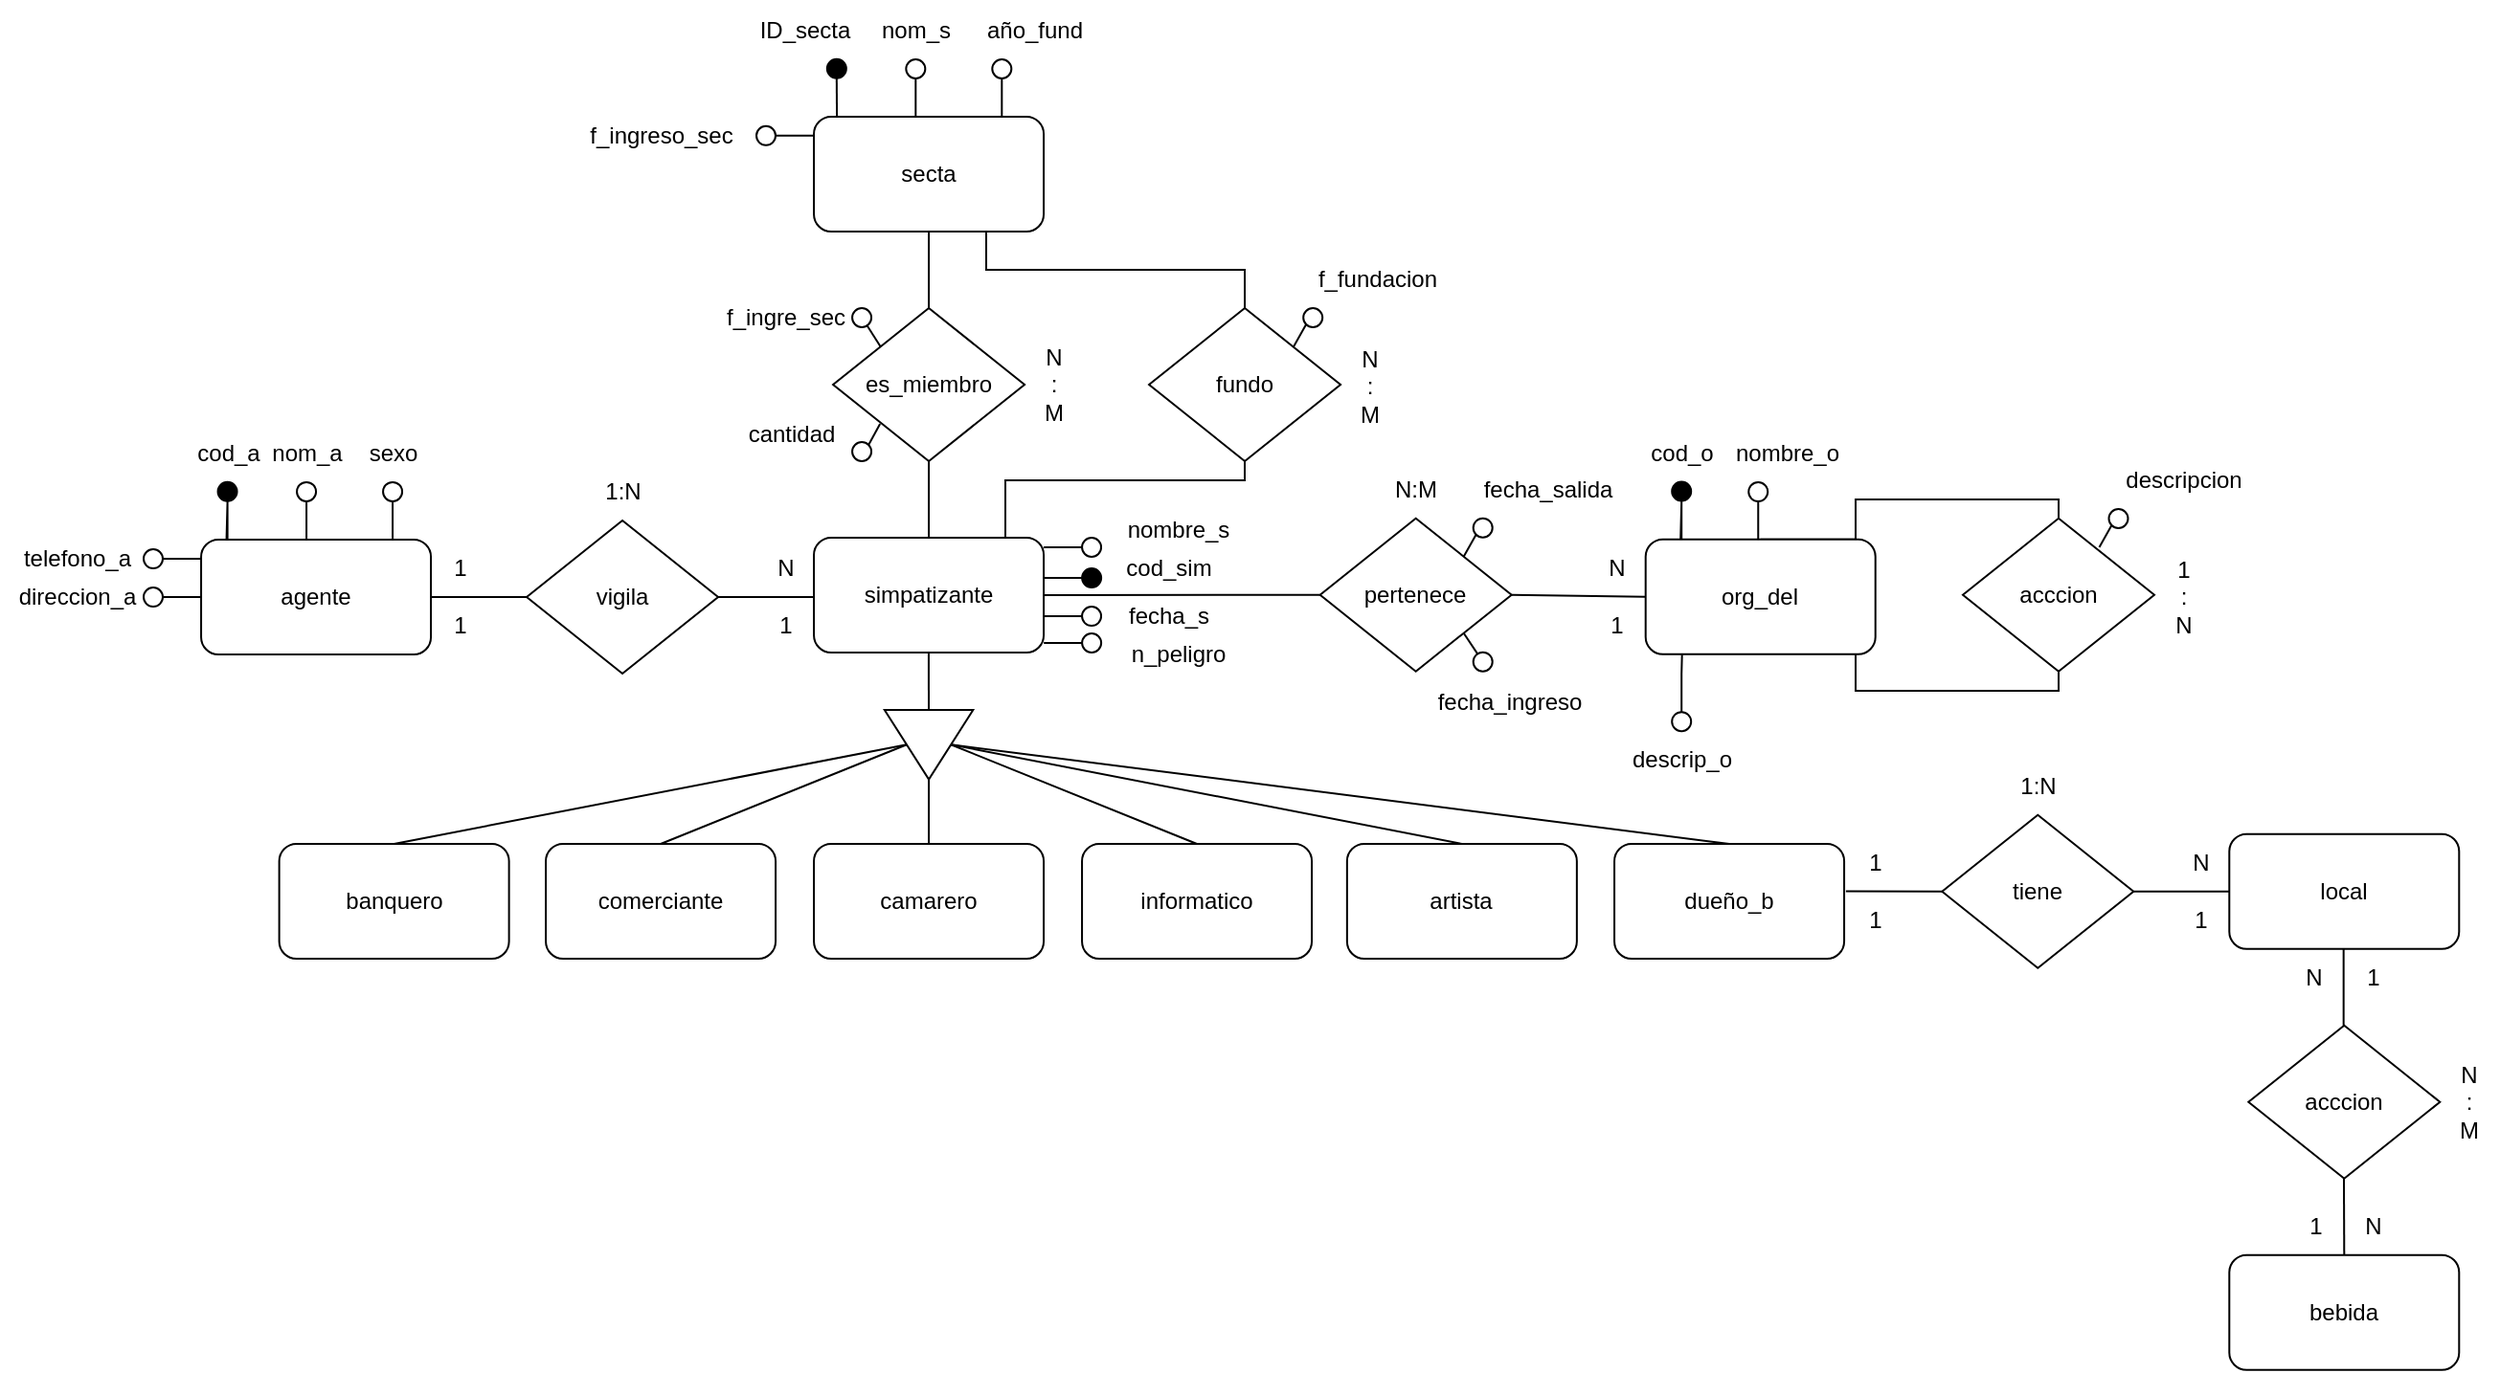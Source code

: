 <mxfile version="21.8.0" type="github">
  <diagram name="Página-1" id="B5NJaonIXELUmMKWr7Mn">
    <mxGraphModel dx="536" dy="881" grid="1" gridSize="10" guides="1" tooltips="1" connect="1" arrows="1" fold="1" page="1" pageScale="1" pageWidth="827" pageHeight="1169" math="0" shadow="0">
      <root>
        <mxCell id="0" />
        <mxCell id="1" parent="0" />
        <mxCell id="d93nLEjzlvYThUMzYJFW-2" style="edgeStyle=orthogonalEdgeStyle;rounded=0;orthogonalLoop=1;jettySize=auto;html=1;entryX=0.5;entryY=0;entryDx=0;entryDy=0;endArrow=none;endFill=0;" edge="1" parent="1" source="d93nLEjzlvYThUMzYJFW-3" target="d93nLEjzlvYThUMzYJFW-6">
          <mxGeometry relative="1" as="geometry" />
        </mxCell>
        <mxCell id="d93nLEjzlvYThUMzYJFW-3" value="es_miembro" style="rhombus;whiteSpace=wrap;html=1;" vertex="1" parent="1">
          <mxGeometry x="1310.03" y="200.0" width="100" height="80" as="geometry" />
        </mxCell>
        <mxCell id="d93nLEjzlvYThUMzYJFW-4" style="edgeStyle=orthogonalEdgeStyle;rounded=0;orthogonalLoop=1;jettySize=auto;html=1;entryX=0.5;entryY=0;entryDx=0;entryDy=0;endArrow=none;endFill=0;" edge="1" parent="1" source="d93nLEjzlvYThUMzYJFW-5" target="d93nLEjzlvYThUMzYJFW-3">
          <mxGeometry relative="1" as="geometry" />
        </mxCell>
        <mxCell id="d93nLEjzlvYThUMzYJFW-5" value="secta" style="rounded=1;whiteSpace=wrap;html=1;" vertex="1" parent="1">
          <mxGeometry x="1300.03" y="100.0" width="120" height="60" as="geometry" />
        </mxCell>
        <mxCell id="d93nLEjzlvYThUMzYJFW-6" value="simpatizante" style="rounded=1;whiteSpace=wrap;html=1;" vertex="1" parent="1">
          <mxGeometry x="1300.03" y="320.0" width="120" height="60" as="geometry" />
        </mxCell>
        <mxCell id="d93nLEjzlvYThUMzYJFW-7" value="&lt;div&gt;N&lt;/div&gt;&lt;div&gt;:&lt;/div&gt;&lt;div&gt;M&lt;br&gt;&lt;/div&gt;" style="text;html=1;align=center;verticalAlign=middle;resizable=0;points=[];autosize=1;strokeColor=none;fillColor=none;" vertex="1" parent="1">
          <mxGeometry x="1410.03" y="210.0" width="30" height="60" as="geometry" />
        </mxCell>
        <mxCell id="d93nLEjzlvYThUMzYJFW-12" style="rounded=0;orthogonalLoop=1;jettySize=auto;html=1;endArrow=none;endFill=0;entryX=0.1;entryY=0.001;entryDx=0;entryDy=0;entryPerimeter=0;" edge="1" parent="1" source="d93nLEjzlvYThUMzYJFW-13" target="d93nLEjzlvYThUMzYJFW-5">
          <mxGeometry relative="1" as="geometry">
            <mxPoint x="1312" y="102" as="targetPoint" />
          </mxGeometry>
        </mxCell>
        <mxCell id="d93nLEjzlvYThUMzYJFW-13" value="" style="ellipse;whiteSpace=wrap;html=1;aspect=fixed;fillColor=#000;" vertex="1" parent="1">
          <mxGeometry x="1306.91" y="69.92" width="10" height="10" as="geometry" />
        </mxCell>
        <mxCell id="d93nLEjzlvYThUMzYJFW-14" value="ID_secta" style="text;html=1;align=center;verticalAlign=middle;resizable=0;points=[];autosize=1;strokeColor=none;fillColor=none;" vertex="1" parent="1">
          <mxGeometry x="1260.03" y="39.92" width="70" height="30" as="geometry" />
        </mxCell>
        <mxCell id="d93nLEjzlvYThUMzYJFW-15" style="edgeStyle=orthogonalEdgeStyle;rounded=0;orthogonalLoop=1;jettySize=auto;html=1;exitX=0.5;exitY=1;exitDx=0;exitDy=0;entryX=0.5;entryY=0;entryDx=0;entryDy=0;endArrow=none;endFill=0;" edge="1" parent="1" source="d93nLEjzlvYThUMzYJFW-16">
          <mxGeometry relative="1" as="geometry">
            <mxPoint x="1353.16" y="100.0" as="targetPoint" />
          </mxGeometry>
        </mxCell>
        <mxCell id="d93nLEjzlvYThUMzYJFW-16" value="" style="ellipse;whiteSpace=wrap;html=1;aspect=fixed;" vertex="1" parent="1">
          <mxGeometry x="1348.16" y="70.0" width="10" height="10" as="geometry" />
        </mxCell>
        <mxCell id="d93nLEjzlvYThUMzYJFW-17" value="nom_s" style="text;html=1;align=center;verticalAlign=middle;resizable=0;points=[];autosize=1;strokeColor=none;fillColor=none;" vertex="1" parent="1">
          <mxGeometry x="1323.16" y="40.0" width="60" height="30" as="geometry" />
        </mxCell>
        <mxCell id="d93nLEjzlvYThUMzYJFW-18" style="edgeStyle=orthogonalEdgeStyle;rounded=0;orthogonalLoop=1;jettySize=auto;html=1;exitX=0.5;exitY=1;exitDx=0;exitDy=0;entryX=0.874;entryY=0;entryDx=0;entryDy=0;entryPerimeter=0;endArrow=none;endFill=0;" edge="1" parent="1" source="d93nLEjzlvYThUMzYJFW-19">
          <mxGeometry relative="1" as="geometry">
            <mxPoint x="1398.16" y="100.0" as="targetPoint" />
          </mxGeometry>
        </mxCell>
        <mxCell id="d93nLEjzlvYThUMzYJFW-19" value="" style="ellipse;whiteSpace=wrap;html=1;aspect=fixed;" vertex="1" parent="1">
          <mxGeometry x="1393.16" y="70.0" width="10" height="10" as="geometry" />
        </mxCell>
        <mxCell id="d93nLEjzlvYThUMzYJFW-20" value="año_fund" style="text;html=1;align=center;verticalAlign=middle;resizable=0;points=[];autosize=1;strokeColor=none;fillColor=none;" vertex="1" parent="1">
          <mxGeometry x="1380.06" y="40.0" width="70" height="30" as="geometry" />
        </mxCell>
        <mxCell id="d93nLEjzlvYThUMzYJFW-48" value="" style="ellipse;whiteSpace=wrap;html=1;aspect=fixed;" vertex="1" parent="1">
          <mxGeometry x="1270" y="104.92" width="10" height="10" as="geometry" />
        </mxCell>
        <mxCell id="d93nLEjzlvYThUMzYJFW-53" value="f_ingreso_sec" style="text;html=1;align=center;verticalAlign=middle;resizable=0;points=[];autosize=1;strokeColor=none;fillColor=none;" vertex="1" parent="1">
          <mxGeometry x="1170" y="94.92" width="100" height="30" as="geometry" />
        </mxCell>
        <mxCell id="d93nLEjzlvYThUMzYJFW-56" style="edgeStyle=orthogonalEdgeStyle;rounded=0;orthogonalLoop=1;jettySize=auto;html=1;exitX=0;exitY=0.5;exitDx=0;exitDy=0;entryX=1;entryY=0.085;entryDx=0;entryDy=0;entryPerimeter=0;endArrow=none;endFill=0;" edge="1" parent="1">
          <mxGeometry relative="1" as="geometry">
            <mxPoint x="1300" y="109.92" as="sourcePoint" />
            <mxPoint x="1280" y="109.92" as="targetPoint" />
          </mxGeometry>
        </mxCell>
        <mxCell id="d93nLEjzlvYThUMzYJFW-66" style="edgeStyle=orthogonalEdgeStyle;rounded=0;orthogonalLoop=1;jettySize=auto;html=1;exitX=0;exitY=0.5;exitDx=0;exitDy=0;entryX=1;entryY=0.085;entryDx=0;entryDy=0;entryPerimeter=0;endArrow=none;endFill=0;" edge="1" parent="1" source="d93nLEjzlvYThUMzYJFW-67">
          <mxGeometry relative="1" as="geometry">
            <mxPoint x="1420.06" y="341.02" as="targetPoint" />
          </mxGeometry>
        </mxCell>
        <mxCell id="d93nLEjzlvYThUMzYJFW-67" value="" style="ellipse;whiteSpace=wrap;html=1;aspect=fixed;fillColor=#000000;" vertex="1" parent="1">
          <mxGeometry x="1440.06" y="336.02" width="10" height="10" as="geometry" />
        </mxCell>
        <mxCell id="d93nLEjzlvYThUMzYJFW-68" value="cod_sim" style="text;html=1;align=center;verticalAlign=middle;resizable=0;points=[];autosize=1;strokeColor=none;fillColor=none;" vertex="1" parent="1">
          <mxGeometry x="1450.03" y="321.02" width="70" height="30" as="geometry" />
        </mxCell>
        <mxCell id="d93nLEjzlvYThUMzYJFW-69" style="edgeStyle=orthogonalEdgeStyle;rounded=0;orthogonalLoop=1;jettySize=auto;html=1;entryX=1.003;entryY=0.421;entryDx=0;entryDy=0;entryPerimeter=0;endArrow=none;endFill=0;" edge="1" parent="1" source="d93nLEjzlvYThUMzYJFW-70">
          <mxGeometry relative="1" as="geometry">
            <mxPoint x="1420.03" y="361.02" as="targetPoint" />
          </mxGeometry>
        </mxCell>
        <mxCell id="d93nLEjzlvYThUMzYJFW-70" value="" style="ellipse;whiteSpace=wrap;html=1;aspect=fixed;" vertex="1" parent="1">
          <mxGeometry x="1440.03" y="356.02" width="10" height="10" as="geometry" />
        </mxCell>
        <mxCell id="d93nLEjzlvYThUMzYJFW-71" style="edgeStyle=orthogonalEdgeStyle;rounded=0;orthogonalLoop=1;jettySize=auto;html=1;entryX=1;entryY=0.75;entryDx=0;entryDy=0;endArrow=none;endFill=0;" edge="1" parent="1" source="d93nLEjzlvYThUMzYJFW-72">
          <mxGeometry relative="1" as="geometry">
            <mxPoint x="1420.06" y="375" as="targetPoint" />
          </mxGeometry>
        </mxCell>
        <mxCell id="d93nLEjzlvYThUMzYJFW-72" value="" style="ellipse;whiteSpace=wrap;html=1;aspect=fixed;" vertex="1" parent="1">
          <mxGeometry x="1440.06" y="370" width="10" height="10" as="geometry" />
        </mxCell>
        <mxCell id="d93nLEjzlvYThUMzYJFW-73" value="fecha_s" style="text;html=1;align=center;verticalAlign=middle;resizable=0;points=[];autosize=1;strokeColor=none;fillColor=none;" vertex="1" parent="1">
          <mxGeometry x="1450.03" y="346.02" width="70" height="30" as="geometry" />
        </mxCell>
        <mxCell id="d93nLEjzlvYThUMzYJFW-74" value="n_peligro" style="text;html=1;align=center;verticalAlign=middle;resizable=0;points=[];autosize=1;strokeColor=none;fillColor=none;" vertex="1" parent="1">
          <mxGeometry x="1455.03" y="366.02" width="70" height="30" as="geometry" />
        </mxCell>
        <mxCell id="d93nLEjzlvYThUMzYJFW-75" style="rounded=0;orthogonalLoop=1;jettySize=auto;html=1;exitX=0.5;exitY=1;exitDx=0;exitDy=0;endArrow=none;endFill=0;" edge="1" parent="1" target="d93nLEjzlvYThUMzYJFW-79">
          <mxGeometry relative="1" as="geometry">
            <mxPoint x="1359.96" y="380" as="sourcePoint" />
          </mxGeometry>
        </mxCell>
        <mxCell id="d93nLEjzlvYThUMzYJFW-76" style="rounded=0;orthogonalLoop=1;jettySize=auto;html=1;entryX=0.5;entryY=0;entryDx=0;entryDy=0;exitX=0.5;exitY=0;exitDx=0;exitDy=0;endArrow=none;endFill=0;" edge="1" parent="1" source="d93nLEjzlvYThUMzYJFW-79" target="d93nLEjzlvYThUMzYJFW-81">
          <mxGeometry relative="1" as="geometry" />
        </mxCell>
        <mxCell id="d93nLEjzlvYThUMzYJFW-77" style="rounded=0;orthogonalLoop=1;jettySize=auto;html=1;exitX=0.5;exitY=1;exitDx=0;exitDy=0;entryX=0.5;entryY=0;entryDx=0;entryDy=0;endArrow=none;endFill=0;" edge="1" parent="1" source="d93nLEjzlvYThUMzYJFW-79" target="d93nLEjzlvYThUMzYJFW-80">
          <mxGeometry relative="1" as="geometry" />
        </mxCell>
        <mxCell id="d93nLEjzlvYThUMzYJFW-78" style="edgeStyle=orthogonalEdgeStyle;rounded=0;orthogonalLoop=1;jettySize=auto;html=1;exitX=1;exitY=0.5;exitDx=0;exitDy=0;entryX=0.5;entryY=0;entryDx=0;entryDy=0;endArrow=none;endFill=0;" edge="1" parent="1" source="d93nLEjzlvYThUMzYJFW-79" target="d93nLEjzlvYThUMzYJFW-82">
          <mxGeometry relative="1" as="geometry" />
        </mxCell>
        <mxCell id="d93nLEjzlvYThUMzYJFW-79" value="" style="triangle;whiteSpace=wrap;html=1;rotation=90;" vertex="1" parent="1">
          <mxGeometry x="1341.91" y="405.01" width="36.25" height="46.25" as="geometry" />
        </mxCell>
        <mxCell id="d93nLEjzlvYThUMzYJFW-80" value="comerciante" style="rounded=1;whiteSpace=wrap;html=1;" vertex="1" parent="1">
          <mxGeometry x="1160.03" y="480" width="120" height="60" as="geometry" />
        </mxCell>
        <mxCell id="d93nLEjzlvYThUMzYJFW-81" value="informatico" style="rounded=1;whiteSpace=wrap;html=1;" vertex="1" parent="1">
          <mxGeometry x="1440.03" y="480" width="120" height="60" as="geometry" />
        </mxCell>
        <mxCell id="d93nLEjzlvYThUMzYJFW-82" value="camarero" style="rounded=1;whiteSpace=wrap;html=1;" vertex="1" parent="1">
          <mxGeometry x="1300.03" y="480" width="120" height="60" as="geometry" />
        </mxCell>
        <mxCell id="d93nLEjzlvYThUMzYJFW-83" value="vigila" style="rhombus;whiteSpace=wrap;html=1;" vertex="1" parent="1">
          <mxGeometry x="1150.03" y="311.02" width="100" height="80" as="geometry" />
        </mxCell>
        <mxCell id="d93nLEjzlvYThUMzYJFW-84" style="edgeStyle=none;rounded=0;orthogonalLoop=1;jettySize=auto;html=1;exitX=1;exitY=0.5;exitDx=0;exitDy=0;entryX=0;entryY=0.5;entryDx=0;entryDy=0;endArrow=none;endFill=0;" edge="1" parent="1" source="d93nLEjzlvYThUMzYJFW-85" target="d93nLEjzlvYThUMzYJFW-83">
          <mxGeometry relative="1" as="geometry" />
        </mxCell>
        <mxCell id="d93nLEjzlvYThUMzYJFW-85" value="agente" style="rounded=1;whiteSpace=wrap;html=1;" vertex="1" parent="1">
          <mxGeometry x="980.03" y="321.02" width="120" height="60" as="geometry" />
        </mxCell>
        <mxCell id="d93nLEjzlvYThUMzYJFW-86" style="edgeStyle=none;rounded=0;orthogonalLoop=1;jettySize=auto;html=1;exitX=0;exitY=0.5;exitDx=0;exitDy=0;entryX=1;entryY=0.5;entryDx=0;entryDy=0;endArrow=none;endFill=0;" edge="1" parent="1" target="d93nLEjzlvYThUMzYJFW-83">
          <mxGeometry relative="1" as="geometry">
            <mxPoint x="1299.83" y="350.94" as="sourcePoint" />
          </mxGeometry>
        </mxCell>
        <mxCell id="d93nLEjzlvYThUMzYJFW-87" value="1:N" style="text;html=1;align=center;verticalAlign=middle;resizable=0;points=[];autosize=1;strokeColor=none;fillColor=none;" vertex="1" parent="1">
          <mxGeometry x="1180.03" y="281.02" width="40" height="30" as="geometry" />
        </mxCell>
        <mxCell id="d93nLEjzlvYThUMzYJFW-88" value="1" style="text;html=1;align=center;verticalAlign=middle;resizable=0;points=[];autosize=1;strokeColor=none;fillColor=none;" vertex="1" parent="1">
          <mxGeometry x="1100.03" y="321.02" width="30" height="30" as="geometry" />
        </mxCell>
        <mxCell id="d93nLEjzlvYThUMzYJFW-89" value="1" style="text;html=1;align=center;verticalAlign=middle;resizable=0;points=[];autosize=1;strokeColor=none;fillColor=none;" vertex="1" parent="1">
          <mxGeometry x="1100.03" y="351.02" width="30" height="30" as="geometry" />
        </mxCell>
        <mxCell id="d93nLEjzlvYThUMzYJFW-90" value="N" style="text;html=1;align=center;verticalAlign=middle;resizable=0;points=[];autosize=1;strokeColor=none;fillColor=none;" vertex="1" parent="1">
          <mxGeometry x="1270.03" y="321.02" width="30" height="30" as="geometry" />
        </mxCell>
        <mxCell id="d93nLEjzlvYThUMzYJFW-91" value="1" style="text;html=1;align=center;verticalAlign=middle;resizable=0;points=[];autosize=1;strokeColor=none;fillColor=none;" vertex="1" parent="1">
          <mxGeometry x="1270.03" y="351.02" width="30" height="30" as="geometry" />
        </mxCell>
        <mxCell id="d93nLEjzlvYThUMzYJFW-92" style="edgeStyle=orthogonalEdgeStyle;rounded=0;orthogonalLoop=1;jettySize=auto;html=1;entryX=0.1;entryY=-0.032;entryDx=0;entryDy=0;entryPerimeter=0;endArrow=none;endFill=0;" edge="1" parent="1" source="d93nLEjzlvYThUMzYJFW-93">
          <mxGeometry relative="1" as="geometry">
            <mxPoint x="993.28" y="320.94" as="targetPoint" />
          </mxGeometry>
        </mxCell>
        <mxCell id="d93nLEjzlvYThUMzYJFW-93" value="" style="ellipse;whiteSpace=wrap;html=1;aspect=fixed;fillColor=#000;" vertex="1" parent="1">
          <mxGeometry x="988.78" y="290.86" width="10" height="10" as="geometry" />
        </mxCell>
        <mxCell id="d93nLEjzlvYThUMzYJFW-94" value="cod_a" style="text;html=1;align=center;verticalAlign=middle;resizable=0;points=[];autosize=1;strokeColor=none;fillColor=none;" vertex="1" parent="1">
          <mxGeometry x="963.78" y="260.94" width="60" height="30" as="geometry" />
        </mxCell>
        <mxCell id="d93nLEjzlvYThUMzYJFW-95" style="edgeStyle=orthogonalEdgeStyle;rounded=0;orthogonalLoop=1;jettySize=auto;html=1;exitX=0.5;exitY=1;exitDx=0;exitDy=0;entryX=0.5;entryY=0;entryDx=0;entryDy=0;endArrow=none;endFill=0;" edge="1" parent="1" source="d93nLEjzlvYThUMzYJFW-96">
          <mxGeometry relative="1" as="geometry">
            <mxPoint x="1035.03" y="320.94" as="targetPoint" />
          </mxGeometry>
        </mxCell>
        <mxCell id="d93nLEjzlvYThUMzYJFW-96" value="" style="ellipse;whiteSpace=wrap;html=1;aspect=fixed;" vertex="1" parent="1">
          <mxGeometry x="1030.03" y="290.94" width="10" height="10" as="geometry" />
        </mxCell>
        <mxCell id="d93nLEjzlvYThUMzYJFW-97" value="nom_a" style="text;html=1;align=center;verticalAlign=middle;resizable=0;points=[];autosize=1;strokeColor=none;fillColor=none;" vertex="1" parent="1">
          <mxGeometry x="1005.03" y="260.94" width="60" height="30" as="geometry" />
        </mxCell>
        <mxCell id="d93nLEjzlvYThUMzYJFW-98" style="edgeStyle=orthogonalEdgeStyle;rounded=0;orthogonalLoop=1;jettySize=auto;html=1;exitX=0.5;exitY=1;exitDx=0;exitDy=0;entryX=0.874;entryY=0;entryDx=0;entryDy=0;entryPerimeter=0;endArrow=none;endFill=0;" edge="1" parent="1" source="d93nLEjzlvYThUMzYJFW-99">
          <mxGeometry relative="1" as="geometry">
            <mxPoint x="1080.03" y="320.94" as="targetPoint" />
          </mxGeometry>
        </mxCell>
        <mxCell id="d93nLEjzlvYThUMzYJFW-99" value="" style="ellipse;whiteSpace=wrap;html=1;aspect=fixed;" vertex="1" parent="1">
          <mxGeometry x="1075.03" y="290.94" width="10" height="10" as="geometry" />
        </mxCell>
        <mxCell id="d93nLEjzlvYThUMzYJFW-100" value="sexo" style="text;html=1;align=center;verticalAlign=middle;resizable=0;points=[];autosize=1;strokeColor=none;fillColor=none;" vertex="1" parent="1">
          <mxGeometry x="1055.03" y="260.94" width="50" height="30" as="geometry" />
        </mxCell>
        <mxCell id="d93nLEjzlvYThUMzYJFW-104" value="" style="ellipse;whiteSpace=wrap;html=1;aspect=fixed;" vertex="1" parent="1">
          <mxGeometry x="950.0" y="326.02" width="10" height="10" as="geometry" />
        </mxCell>
        <mxCell id="d93nLEjzlvYThUMzYJFW-105" style="edgeStyle=orthogonalEdgeStyle;rounded=0;orthogonalLoop=1;jettySize=auto;html=1;entryX=-0.008;entryY=0.419;entryDx=0;entryDy=0;entryPerimeter=0;endArrow=none;endFill=0;" edge="1" parent="1" source="d93nLEjzlvYThUMzYJFW-106">
          <mxGeometry relative="1" as="geometry">
            <mxPoint x="979.0" y="351.02" as="targetPoint" />
          </mxGeometry>
        </mxCell>
        <mxCell id="d93nLEjzlvYThUMzYJFW-106" value="" style="ellipse;whiteSpace=wrap;html=1;aspect=fixed;" vertex="1" parent="1">
          <mxGeometry x="950.0" y="346.02" width="10" height="10" as="geometry" />
        </mxCell>
        <mxCell id="d93nLEjzlvYThUMzYJFW-109" value="telefono_a" style="text;html=1;align=center;verticalAlign=middle;resizable=0;points=[];autosize=1;strokeColor=none;fillColor=none;" vertex="1" parent="1">
          <mxGeometry x="875.0" y="316.02" width="80" height="30" as="geometry" />
        </mxCell>
        <mxCell id="d93nLEjzlvYThUMzYJFW-110" value="&lt;div&gt;direccion_a&lt;/div&gt;" style="text;html=1;align=center;verticalAlign=middle;resizable=0;points=[];autosize=1;strokeColor=none;fillColor=none;" vertex="1" parent="1">
          <mxGeometry x="875.0" y="336.02" width="80" height="30" as="geometry" />
        </mxCell>
        <mxCell id="d93nLEjzlvYThUMzYJFW-112" style="edgeStyle=orthogonalEdgeStyle;rounded=0;orthogonalLoop=1;jettySize=auto;html=1;exitX=0;exitY=0.5;exitDx=0;exitDy=0;entryX=1;entryY=0.085;entryDx=0;entryDy=0;entryPerimeter=0;endArrow=none;endFill=0;" edge="1" parent="1">
          <mxGeometry relative="1" as="geometry">
            <mxPoint x="980.0" y="331.02" as="sourcePoint" />
            <mxPoint x="960.0" y="331.02" as="targetPoint" />
          </mxGeometry>
        </mxCell>
        <mxCell id="d93nLEjzlvYThUMzYJFW-121" style="edgeStyle=orthogonalEdgeStyle;rounded=0;orthogonalLoop=1;jettySize=auto;html=1;exitX=0.5;exitY=0;exitDx=0;exitDy=0;endArrow=none;endFill=0;" edge="1" parent="1" source="d93nLEjzlvYThUMzYJFW-119">
          <mxGeometry relative="1" as="geometry">
            <mxPoint x="1390" y="160" as="targetPoint" />
            <Array as="points">
              <mxPoint x="1525" y="180" />
              <mxPoint x="1390" y="180" />
              <mxPoint x="1390" y="160" />
            </Array>
          </mxGeometry>
        </mxCell>
        <mxCell id="d93nLEjzlvYThUMzYJFW-123" style="edgeStyle=orthogonalEdgeStyle;rounded=0;orthogonalLoop=1;jettySize=auto;html=1;endArrow=none;endFill=0;" edge="1" parent="1" source="d93nLEjzlvYThUMzYJFW-119" target="d93nLEjzlvYThUMzYJFW-6">
          <mxGeometry relative="1" as="geometry">
            <Array as="points">
              <mxPoint x="1525" y="290" />
              <mxPoint x="1400" y="290" />
            </Array>
          </mxGeometry>
        </mxCell>
        <mxCell id="d93nLEjzlvYThUMzYJFW-119" value="fundo" style="rhombus;whiteSpace=wrap;html=1;" vertex="1" parent="1">
          <mxGeometry x="1475.03" y="200.0" width="100" height="80" as="geometry" />
        </mxCell>
        <mxCell id="d93nLEjzlvYThUMzYJFW-120" value="&lt;div&gt;N&lt;/div&gt;&lt;div&gt;:&lt;/div&gt;&lt;div&gt;M&lt;br&gt;&lt;/div&gt;" style="text;html=1;align=center;verticalAlign=middle;resizable=0;points=[];autosize=1;strokeColor=none;fillColor=none;" vertex="1" parent="1">
          <mxGeometry x="1575.03" y="211.02" width="30" height="60" as="geometry" />
        </mxCell>
        <mxCell id="d93nLEjzlvYThUMzYJFW-124" style="rounded=0;orthogonalLoop=1;jettySize=auto;html=1;entryX=0.5;entryY=0;entryDx=0;entryDy=0;exitX=0.5;exitY=0;exitDx=0;exitDy=0;endArrow=none;endFill=0;" edge="1" target="d93nLEjzlvYThUMzYJFW-125" parent="1" source="d93nLEjzlvYThUMzYJFW-79">
          <mxGeometry relative="1" as="geometry">
            <mxPoint x="1510.4" y="428" as="sourcePoint" />
          </mxGeometry>
        </mxCell>
        <mxCell id="d93nLEjzlvYThUMzYJFW-125" value="artista" style="rounded=1;whiteSpace=wrap;html=1;" vertex="1" parent="1">
          <mxGeometry x="1578.43" y="480" width="120" height="60" as="geometry" />
        </mxCell>
        <mxCell id="d93nLEjzlvYThUMzYJFW-126" style="rounded=0;orthogonalLoop=1;jettySize=auto;html=1;entryX=0.5;entryY=0;entryDx=0;entryDy=0;exitX=0.5;exitY=0;exitDx=0;exitDy=0;endArrow=none;endFill=0;" edge="1" target="d93nLEjzlvYThUMzYJFW-127" parent="1" source="d93nLEjzlvYThUMzYJFW-79">
          <mxGeometry relative="1" as="geometry">
            <mxPoint x="1650" y="428" as="sourcePoint" />
          </mxGeometry>
        </mxCell>
        <mxCell id="d93nLEjzlvYThUMzYJFW-127" value="dueño_b" style="rounded=1;whiteSpace=wrap;html=1;" vertex="1" parent="1">
          <mxGeometry x="1718.03" y="480" width="120" height="60" as="geometry" />
        </mxCell>
        <mxCell id="d93nLEjzlvYThUMzYJFW-128" style="rounded=0;orthogonalLoop=1;jettySize=auto;html=1;exitX=0.5;exitY=1;exitDx=0;exitDy=0;entryX=0.5;entryY=0;entryDx=0;entryDy=0;endArrow=none;endFill=0;" edge="1" target="d93nLEjzlvYThUMzYJFW-129" parent="1" source="d93nLEjzlvYThUMzYJFW-79">
          <mxGeometry relative="1" as="geometry">
            <mxPoint x="1208.78" y="428" as="sourcePoint" />
          </mxGeometry>
        </mxCell>
        <mxCell id="d93nLEjzlvYThUMzYJFW-129" value="banquero" style="rounded=1;whiteSpace=wrap;html=1;" vertex="1" parent="1">
          <mxGeometry x="1020.81" y="480" width="120" height="60" as="geometry" />
        </mxCell>
        <mxCell id="d93nLEjzlvYThUMzYJFW-238" value="pertenece" style="rhombus;whiteSpace=wrap;html=1;" vertex="1" parent="1">
          <mxGeometry x="1564.35" y="309.84" width="100" height="80" as="geometry" />
        </mxCell>
        <mxCell id="d93nLEjzlvYThUMzYJFW-239" style="edgeStyle=none;rounded=0;orthogonalLoop=1;jettySize=auto;html=1;exitX=1;exitY=0.5;exitDx=0;exitDy=0;entryX=0;entryY=0.5;entryDx=0;entryDy=0;endArrow=none;endFill=0;" edge="1" parent="1" target="d93nLEjzlvYThUMzYJFW-238" source="d93nLEjzlvYThUMzYJFW-6">
          <mxGeometry relative="1" as="geometry">
            <mxPoint x="1590" y="350.94" as="sourcePoint" />
          </mxGeometry>
        </mxCell>
        <mxCell id="d93nLEjzlvYThUMzYJFW-240" style="edgeStyle=none;rounded=0;orthogonalLoop=1;jettySize=auto;html=1;exitX=0;exitY=0.5;exitDx=0;exitDy=0;entryX=1;entryY=0.5;entryDx=0;entryDy=0;endArrow=none;endFill=0;" edge="1" parent="1" source="d93nLEjzlvYThUMzYJFW-241" target="d93nLEjzlvYThUMzYJFW-238">
          <mxGeometry relative="1" as="geometry" />
        </mxCell>
        <mxCell id="d93nLEjzlvYThUMzYJFW-276" style="edgeStyle=orthogonalEdgeStyle;rounded=0;orthogonalLoop=1;jettySize=auto;html=1;exitX=0.5;exitY=0;exitDx=0;exitDy=0;entryX=0.5;entryY=0;entryDx=0;entryDy=0;endArrow=none;endFill=0;" edge="1" parent="1" source="d93nLEjzlvYThUMzYJFW-241" target="d93nLEjzlvYThUMzYJFW-275">
          <mxGeometry relative="1" as="geometry">
            <Array as="points">
              <mxPoint x="1844" y="321" />
              <mxPoint x="1844" y="300" />
              <mxPoint x="1950" y="300" />
            </Array>
          </mxGeometry>
        </mxCell>
        <mxCell id="d93nLEjzlvYThUMzYJFW-277" style="edgeStyle=orthogonalEdgeStyle;rounded=0;orthogonalLoop=1;jettySize=auto;html=1;entryX=0.5;entryY=1;entryDx=0;entryDy=0;endArrow=none;endFill=0;" edge="1" parent="1" source="d93nLEjzlvYThUMzYJFW-241" target="d93nLEjzlvYThUMzYJFW-275">
          <mxGeometry relative="1" as="geometry">
            <Array as="points">
              <mxPoint x="1844" y="400" />
              <mxPoint x="1950" y="400" />
            </Array>
          </mxGeometry>
        </mxCell>
        <mxCell id="d93nLEjzlvYThUMzYJFW-241" value="org_del" style="rounded=1;whiteSpace=wrap;html=1;" vertex="1" parent="1">
          <mxGeometry x="1734.35" y="320.86" width="120" height="60" as="geometry" />
        </mxCell>
        <mxCell id="d93nLEjzlvYThUMzYJFW-242" value="N:M" style="text;html=1;align=center;verticalAlign=middle;resizable=0;points=[];autosize=1;strokeColor=none;fillColor=none;" vertex="1" parent="1">
          <mxGeometry x="1589.35" y="279.84" width="50" height="30" as="geometry" />
        </mxCell>
        <mxCell id="d93nLEjzlvYThUMzYJFW-245" value="N" style="text;html=1;align=center;verticalAlign=middle;resizable=0;points=[];autosize=1;strokeColor=none;fillColor=none;" vertex="1" parent="1">
          <mxGeometry x="1704.35" y="320.86" width="30" height="30" as="geometry" />
        </mxCell>
        <mxCell id="d93nLEjzlvYThUMzYJFW-246" value="1" style="text;html=1;align=center;verticalAlign=middle;resizable=0;points=[];autosize=1;strokeColor=none;fillColor=none;" vertex="1" parent="1">
          <mxGeometry x="1704.35" y="350.86" width="30" height="30" as="geometry" />
        </mxCell>
        <mxCell id="d93nLEjzlvYThUMzYJFW-247" style="edgeStyle=orthogonalEdgeStyle;rounded=0;orthogonalLoop=1;jettySize=auto;html=1;entryX=0.1;entryY=-0.032;entryDx=0;entryDy=0;entryPerimeter=0;endArrow=none;endFill=0;" edge="1" parent="1" source="d93nLEjzlvYThUMzYJFW-248">
          <mxGeometry relative="1" as="geometry">
            <mxPoint x="1752.6" y="320.86" as="targetPoint" />
          </mxGeometry>
        </mxCell>
        <mxCell id="d93nLEjzlvYThUMzYJFW-248" value="" style="ellipse;whiteSpace=wrap;html=1;aspect=fixed;fillColor=#000;" vertex="1" parent="1">
          <mxGeometry x="1748.1" y="290.78" width="10" height="10" as="geometry" />
        </mxCell>
        <mxCell id="d93nLEjzlvYThUMzYJFW-249" value="cod_o" style="text;html=1;align=center;verticalAlign=middle;resizable=0;points=[];autosize=1;strokeColor=none;fillColor=none;" vertex="1" parent="1">
          <mxGeometry x="1723.1" y="260.86" width="60" height="30" as="geometry" />
        </mxCell>
        <mxCell id="d93nLEjzlvYThUMzYJFW-253" style="edgeStyle=orthogonalEdgeStyle;rounded=0;orthogonalLoop=1;jettySize=auto;html=1;exitX=0.5;exitY=1;exitDx=0;exitDy=0;entryX=0.874;entryY=0;entryDx=0;entryDy=0;entryPerimeter=0;endArrow=none;endFill=0;" edge="1" parent="1" source="d93nLEjzlvYThUMzYJFW-254">
          <mxGeometry relative="1" as="geometry">
            <mxPoint x="1793.13" y="321.02" as="targetPoint" />
          </mxGeometry>
        </mxCell>
        <mxCell id="d93nLEjzlvYThUMzYJFW-254" value="" style="ellipse;whiteSpace=wrap;html=1;aspect=fixed;" vertex="1" parent="1">
          <mxGeometry x="1788.13" y="291.02" width="10" height="10" as="geometry" />
        </mxCell>
        <mxCell id="d93nLEjzlvYThUMzYJFW-255" value="nombre_o" style="text;html=1;align=center;verticalAlign=middle;resizable=0;points=[];autosize=1;strokeColor=none;fillColor=none;" vertex="1" parent="1">
          <mxGeometry x="1768.1" y="260.78" width="80" height="30" as="geometry" />
        </mxCell>
        <mxCell id="d93nLEjzlvYThUMzYJFW-256" style="edgeStyle=orthogonalEdgeStyle;rounded=0;orthogonalLoop=1;jettySize=auto;html=1;entryX=0.083;entryY=1;entryDx=0;entryDy=0;entryPerimeter=0;endArrow=none;endFill=0;" edge="1" parent="1" source="d93nLEjzlvYThUMzYJFW-257">
          <mxGeometry relative="1" as="geometry">
            <mxPoint x="1753.35" y="381.1" as="targetPoint" />
          </mxGeometry>
        </mxCell>
        <mxCell id="d93nLEjzlvYThUMzYJFW-257" value="" style="ellipse;whiteSpace=wrap;html=1;aspect=fixed;fillColor=#FFFFFF;" vertex="1" parent="1">
          <mxGeometry x="1748.1" y="411.1" width="10" height="10" as="geometry" />
        </mxCell>
        <mxCell id="d93nLEjzlvYThUMzYJFW-258" value="descrip_o" style="text;html=1;align=center;verticalAlign=middle;resizable=0;points=[];autosize=1;strokeColor=none;fillColor=none;" vertex="1" parent="1">
          <mxGeometry x="1713.1" y="421.1" width="80" height="30" as="geometry" />
        </mxCell>
        <mxCell id="d93nLEjzlvYThUMzYJFW-274" value="&lt;div&gt;1&lt;/div&gt;&lt;div&gt;:&lt;/div&gt;&lt;div&gt;N&lt;/div&gt;" style="text;html=1;align=center;verticalAlign=middle;resizable=0;points=[];autosize=1;strokeColor=none;fillColor=none;" vertex="1" parent="1">
          <mxGeometry x="2000" y="320.86" width="30" height="60" as="geometry" />
        </mxCell>
        <mxCell id="d93nLEjzlvYThUMzYJFW-275" value="acccion" style="rhombus;whiteSpace=wrap;html=1;" vertex="1" parent="1">
          <mxGeometry x="1900.0" y="309.84" width="100" height="80" as="geometry" />
        </mxCell>
        <mxCell id="d93nLEjzlvYThUMzYJFW-312" value="tiene" style="rhombus;whiteSpace=wrap;html=1;" vertex="1" parent="1">
          <mxGeometry x="1889.15" y="464.88" width="100" height="80" as="geometry" />
        </mxCell>
        <mxCell id="d93nLEjzlvYThUMzYJFW-313" style="edgeStyle=none;rounded=0;orthogonalLoop=1;jettySize=auto;html=1;exitX=1;exitY=0.5;exitDx=0;exitDy=0;entryX=0;entryY=0.5;entryDx=0;entryDy=0;endArrow=none;endFill=0;" edge="1" parent="1" target="d93nLEjzlvYThUMzYJFW-312">
          <mxGeometry relative="1" as="geometry">
            <mxPoint x="1838.95" y="504.8" as="sourcePoint" />
          </mxGeometry>
        </mxCell>
        <mxCell id="d93nLEjzlvYThUMzYJFW-314" style="edgeStyle=none;rounded=0;orthogonalLoop=1;jettySize=auto;html=1;exitX=0;exitY=0.5;exitDx=0;exitDy=0;entryX=1;entryY=0.5;entryDx=0;entryDy=0;endArrow=none;endFill=0;" edge="1" parent="1" source="d93nLEjzlvYThUMzYJFW-315" target="d93nLEjzlvYThUMzYJFW-312">
          <mxGeometry relative="1" as="geometry" />
        </mxCell>
        <mxCell id="d93nLEjzlvYThUMzYJFW-315" value="local" style="rounded=1;whiteSpace=wrap;html=1;" vertex="1" parent="1">
          <mxGeometry x="2039.15" y="474.88" width="120" height="60" as="geometry" />
        </mxCell>
        <mxCell id="d93nLEjzlvYThUMzYJFW-316" value="1:N" style="text;html=1;align=center;verticalAlign=middle;resizable=0;points=[];autosize=1;strokeColor=none;fillColor=none;" vertex="1" parent="1">
          <mxGeometry x="1919.15" y="434.88" width="40" height="30" as="geometry" />
        </mxCell>
        <mxCell id="d93nLEjzlvYThUMzYJFW-317" value="1" style="text;html=1;align=center;verticalAlign=middle;resizable=0;points=[];autosize=1;strokeColor=none;fillColor=none;" vertex="1" parent="1">
          <mxGeometry x="1839.15" y="474.88" width="30" height="30" as="geometry" />
        </mxCell>
        <mxCell id="d93nLEjzlvYThUMzYJFW-318" value="1" style="text;html=1;align=center;verticalAlign=middle;resizable=0;points=[];autosize=1;strokeColor=none;fillColor=none;" vertex="1" parent="1">
          <mxGeometry x="1839.15" y="504.88" width="30" height="30" as="geometry" />
        </mxCell>
        <mxCell id="d93nLEjzlvYThUMzYJFW-319" value="N" style="text;html=1;align=center;verticalAlign=middle;resizable=0;points=[];autosize=1;strokeColor=none;fillColor=none;" vertex="1" parent="1">
          <mxGeometry x="2009.15" y="474.88" width="30" height="30" as="geometry" />
        </mxCell>
        <mxCell id="d93nLEjzlvYThUMzYJFW-320" value="1" style="text;html=1;align=center;verticalAlign=middle;resizable=0;points=[];autosize=1;strokeColor=none;fillColor=none;" vertex="1" parent="1">
          <mxGeometry x="2009.15" y="504.88" width="30" height="30" as="geometry" />
        </mxCell>
        <mxCell id="d93nLEjzlvYThUMzYJFW-349" value="" style="ellipse;whiteSpace=wrap;html=1;aspect=fixed;" vertex="1" parent="1">
          <mxGeometry x="1320.03" y="200" width="10" height="10" as="geometry" />
        </mxCell>
        <mxCell id="d93nLEjzlvYThUMzYJFW-350" value="" style="ellipse;whiteSpace=wrap;html=1;aspect=fixed;" vertex="1" parent="1">
          <mxGeometry x="1320.03" y="270" width="10" height="10" as="geometry" />
        </mxCell>
        <mxCell id="d93nLEjzlvYThUMzYJFW-351" value="f_ingre_sec" style="text;html=1;align=center;verticalAlign=middle;resizable=0;points=[];autosize=1;strokeColor=none;fillColor=none;" vertex="1" parent="1">
          <mxGeometry x="1240.03" y="190" width="90" height="30" as="geometry" />
        </mxCell>
        <mxCell id="d93nLEjzlvYThUMzYJFW-352" value="cantidad" style="text;html=1;align=center;verticalAlign=middle;resizable=0;points=[];autosize=1;strokeColor=none;fillColor=none;" vertex="1" parent="1">
          <mxGeometry x="1253.16" y="251.02" width="70" height="30" as="geometry" />
        </mxCell>
        <mxCell id="d93nLEjzlvYThUMzYJFW-353" style="rounded=0;orthogonalLoop=1;jettySize=auto;html=1;exitX=0;exitY=1;exitDx=0;exitDy=0;entryX=1;entryY=0;entryDx=0;entryDy=0;endArrow=none;endFill=0;" edge="1" parent="1">
          <mxGeometry relative="1" as="geometry">
            <mxPoint x="1334.57" y="260.46" as="sourcePoint" />
            <mxPoint x="1328.57" y="271.46" as="targetPoint" />
          </mxGeometry>
        </mxCell>
        <mxCell id="d93nLEjzlvYThUMzYJFW-354" style="rounded=0;orthogonalLoop=1;jettySize=auto;html=1;entryX=1;entryY=1;entryDx=0;entryDy=0;endArrow=none;endFill=0;" edge="1" parent="1">
          <mxGeometry relative="1" as="geometry">
            <mxPoint x="1334.8" y="220.16" as="sourcePoint" />
            <mxPoint x="1327.8" y="209.16" as="targetPoint" />
          </mxGeometry>
        </mxCell>
        <mxCell id="d93nLEjzlvYThUMzYJFW-357" style="edgeStyle=orthogonalEdgeStyle;rounded=0;orthogonalLoop=1;jettySize=auto;html=1;entryX=1.003;entryY=0.421;entryDx=0;entryDy=0;entryPerimeter=0;endArrow=none;endFill=0;" edge="1" source="d93nLEjzlvYThUMzYJFW-358" parent="1">
          <mxGeometry relative="1" as="geometry">
            <mxPoint x="1420.03" y="325" as="targetPoint" />
          </mxGeometry>
        </mxCell>
        <mxCell id="d93nLEjzlvYThUMzYJFW-358" value="" style="ellipse;whiteSpace=wrap;html=1;aspect=fixed;" vertex="1" parent="1">
          <mxGeometry x="1440.03" y="320.0" width="10" height="10" as="geometry" />
        </mxCell>
        <mxCell id="d93nLEjzlvYThUMzYJFW-359" value="nombre_s" style="text;html=1;align=center;verticalAlign=middle;resizable=0;points=[];autosize=1;strokeColor=none;fillColor=none;" vertex="1" parent="1">
          <mxGeometry x="1450.06" y="300.86" width="80" height="30" as="geometry" />
        </mxCell>
        <mxCell id="d93nLEjzlvYThUMzYJFW-360" style="rounded=0;orthogonalLoop=1;jettySize=auto;html=1;exitX=0;exitY=1;exitDx=0;exitDy=0;entryX=1;entryY=0;entryDx=0;entryDy=0;endArrow=none;endFill=0;" edge="1" parent="1" source="d93nLEjzlvYThUMzYJFW-361">
          <mxGeometry relative="1" as="geometry">
            <mxPoint x="1639.35" y="329.84" as="targetPoint" />
          </mxGeometry>
        </mxCell>
        <mxCell id="d93nLEjzlvYThUMzYJFW-361" value="" style="ellipse;whiteSpace=wrap;html=1;aspect=fixed;" vertex="1" parent="1">
          <mxGeometry x="1644.35" y="309.84" width="10" height="10" as="geometry" />
        </mxCell>
        <mxCell id="d93nLEjzlvYThUMzYJFW-362" style="rounded=0;orthogonalLoop=1;jettySize=auto;html=1;entryX=1;entryY=1;entryDx=0;entryDy=0;endArrow=none;endFill=0;" edge="1" parent="1" source="d93nLEjzlvYThUMzYJFW-363">
          <mxGeometry relative="1" as="geometry">
            <mxPoint x="1639.35" y="369.84" as="targetPoint" />
          </mxGeometry>
        </mxCell>
        <mxCell id="d93nLEjzlvYThUMzYJFW-363" value="" style="ellipse;whiteSpace=wrap;html=1;aspect=fixed;" vertex="1" parent="1">
          <mxGeometry x="1644.35" y="379.84" width="10" height="10" as="geometry" />
        </mxCell>
        <mxCell id="d93nLEjzlvYThUMzYJFW-364" value="fecha_salida" style="text;html=1;align=center;verticalAlign=middle;resizable=0;points=[];autosize=1;strokeColor=none;fillColor=none;" vertex="1" parent="1">
          <mxGeometry x="1638.1" y="279.84" width="90" height="30" as="geometry" />
        </mxCell>
        <mxCell id="d93nLEjzlvYThUMzYJFW-365" value="fecha_ingreso" style="text;html=1;align=center;verticalAlign=middle;resizable=0;points=[];autosize=1;strokeColor=none;fillColor=none;" vertex="1" parent="1">
          <mxGeometry x="1613.43" y="391.02" width="100" height="30" as="geometry" />
        </mxCell>
        <mxCell id="d93nLEjzlvYThUMzYJFW-375" style="rounded=0;orthogonalLoop=1;jettySize=auto;html=1;exitX=0;exitY=1;exitDx=0;exitDy=0;entryX=1;entryY=0;entryDx=0;entryDy=0;endArrow=none;endFill=0;" edge="1" source="d93nLEjzlvYThUMzYJFW-376" parent="1">
          <mxGeometry relative="1" as="geometry">
            <mxPoint x="1971.25" y="325" as="targetPoint" />
          </mxGeometry>
        </mxCell>
        <mxCell id="d93nLEjzlvYThUMzYJFW-376" value="" style="ellipse;whiteSpace=wrap;html=1;aspect=fixed;" vertex="1" parent="1">
          <mxGeometry x="1976.25" y="305" width="10" height="10" as="geometry" />
        </mxCell>
        <mxCell id="d93nLEjzlvYThUMzYJFW-377" value="descripcion" style="text;html=1;align=center;verticalAlign=middle;resizable=0;points=[];autosize=1;strokeColor=none;fillColor=none;" vertex="1" parent="1">
          <mxGeometry x="1975.0" y="275" width="80" height="30" as="geometry" />
        </mxCell>
        <mxCell id="d93nLEjzlvYThUMzYJFW-378" style="rounded=0;orthogonalLoop=1;jettySize=auto;html=1;entryX=0.5;entryY=0;entryDx=0;entryDy=0;endArrow=none;endFill=0;" edge="1" parent="1" target="d93nLEjzlvYThUMzYJFW-380">
          <mxGeometry relative="1" as="geometry">
            <mxPoint x="2099" y="654.88" as="sourcePoint" />
          </mxGeometry>
        </mxCell>
        <mxCell id="d93nLEjzlvYThUMzYJFW-379" value="acccion" style="rhombus;whiteSpace=wrap;html=1;" vertex="1" parent="1">
          <mxGeometry x="2049.15" y="574.88" width="100" height="80" as="geometry" />
        </mxCell>
        <mxCell id="d93nLEjzlvYThUMzYJFW-380" value="bebida" style="rounded=1;whiteSpace=wrap;html=1;" vertex="1" parent="1">
          <mxGeometry x="2039.15" y="694.88" width="120" height="60" as="geometry" />
        </mxCell>
        <mxCell id="d93nLEjzlvYThUMzYJFW-381" value="&lt;div&gt;N&lt;br&gt;&lt;/div&gt;&lt;div&gt;:&lt;/div&gt;&lt;div&gt;M&lt;br&gt;&lt;/div&gt;" style="text;html=1;align=center;verticalAlign=middle;resizable=0;points=[];autosize=1;strokeColor=none;fillColor=none;" vertex="1" parent="1">
          <mxGeometry x="2149.15" y="584.88" width="30" height="60" as="geometry" />
        </mxCell>
        <mxCell id="d93nLEjzlvYThUMzYJFW-382" value="N" style="text;html=1;align=center;verticalAlign=middle;resizable=0;points=[];autosize=1;strokeColor=none;fillColor=none;" vertex="1" parent="1">
          <mxGeometry x="2099.15" y="664.88" width="30" height="30" as="geometry" />
        </mxCell>
        <mxCell id="d93nLEjzlvYThUMzYJFW-383" value="1" style="text;html=1;align=center;verticalAlign=middle;resizable=0;points=[];autosize=1;strokeColor=none;fillColor=none;" vertex="1" parent="1">
          <mxGeometry x="2069.15" y="664.88" width="30" height="30" as="geometry" />
        </mxCell>
        <mxCell id="d93nLEjzlvYThUMzYJFW-385" style="rounded=0;orthogonalLoop=1;jettySize=auto;html=1;entryX=0.5;entryY=0;entryDx=0;entryDy=0;endArrow=none;endFill=0;" edge="1" parent="1">
          <mxGeometry relative="1" as="geometry">
            <mxPoint x="2098.83" y="534.88" as="sourcePoint" />
            <mxPoint x="2098.83" y="574.88" as="targetPoint" />
          </mxGeometry>
        </mxCell>
        <mxCell id="d93nLEjzlvYThUMzYJFW-386" value="N" style="text;html=1;align=center;verticalAlign=middle;resizable=0;points=[];autosize=1;strokeColor=none;fillColor=none;" vertex="1" parent="1">
          <mxGeometry x="2068" y="534.88" width="30" height="30" as="geometry" />
        </mxCell>
        <mxCell id="d93nLEjzlvYThUMzYJFW-387" value="1" style="text;html=1;align=center;verticalAlign=middle;resizable=0;points=[];autosize=1;strokeColor=none;fillColor=none;" vertex="1" parent="1">
          <mxGeometry x="2099.15" y="534.88" width="30" height="30" as="geometry" />
        </mxCell>
        <mxCell id="d93nLEjzlvYThUMzYJFW-388" value="f_fundacion" style="text;html=1;align=center;verticalAlign=middle;resizable=0;points=[];autosize=1;strokeColor=none;fillColor=none;" vertex="1" parent="1">
          <mxGeometry x="1549.35" y="170.0" width="90" height="30" as="geometry" />
        </mxCell>
        <mxCell id="d93nLEjzlvYThUMzYJFW-389" value="" style="ellipse;whiteSpace=wrap;html=1;aspect=fixed;" vertex="1" parent="1">
          <mxGeometry x="1555.6" y="200.0" width="10" height="10" as="geometry" />
        </mxCell>
        <mxCell id="d93nLEjzlvYThUMzYJFW-390" style="rounded=0;orthogonalLoop=1;jettySize=auto;html=1;exitX=0;exitY=1;exitDx=0;exitDy=0;entryX=1;entryY=0;entryDx=0;entryDy=0;endArrow=none;endFill=0;" edge="1" source="d93nLEjzlvYThUMzYJFW-389" parent="1">
          <mxGeometry relative="1" as="geometry">
            <mxPoint x="1550.6" y="220.0" as="targetPoint" />
          </mxGeometry>
        </mxCell>
      </root>
    </mxGraphModel>
  </diagram>
</mxfile>
